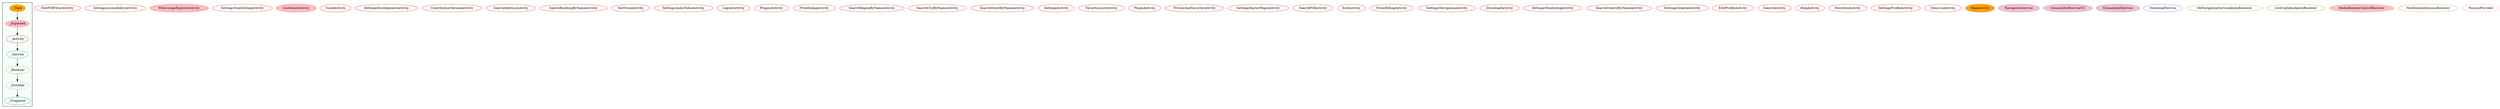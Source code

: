 digraph G {
subgraph cluster_legend{ 
bgcolor=mintcream;
_Activity[color = red];
_Service[color = royalblue];
_Provider[color = violet];
_Reciever[color = peru];
_Fragment[color = teal];
_Main[style=filled, fillcolor=orange, color = mintcream];
_Exported[style=filled, fillcolor=lightpink, color = mintcream];
_Main -> _Exported -> _Activity -> _Service -> _Reciever -> _Provider -> _Fragment; 
}
EditPOIFilterActivity[color = red];
SettingsAccessibilityActivity[color = red];
WikivoyageExploreActivity[style=filled, fillcolor=pink, color = red];
SettingsOsmEditingActivity[color = red];
GeoIntentActivity[style=filled, fillcolor=pink, color = red];
TrackActivity[color = red];
SettingsDevelopmentActivity[color = red];
ContributionVersionActivity[color = red];
SearchAddressActivity[color = red];
SearchBuildingByNameActivity[color = red];
TestVoiceActivity[color = red];
SettingsAudioVideoActivity[color = red];
LogcatActivity[color = red];
PluginsActivity[color = red];
PrintDialogActivity[color = red];
SearchRegionByNameActivity[color = red];
SearchCityByNameActivity[color = red];
SearchStreetByNameActivity[color = red];
SettingsActivity[color = red];
FavoritesListActivity[color = red];
PluginActivity[color = red];
PrivacyAndSecurityActivity[color = red];
SettingsRasterMapsActivity[color = red];
SearchPOIActivity[color = red];
ExitActivity[color = red];
ProxyBillingActivity[color = red];
SettingsNavigationActivity[color = red];
DownloadActivity[color = red];
SettingsMonitoringActivity[color = red];
SearchStreet2ByNameActivity[color = red];
SettingsGeneralActivity[color = red];
EditProfileActivity[color = red];
SearchActivity[color = red];
HelpActivity[color = red];
FavoritesActivity[color = red];
SettingsProfileActivity[color = red];
OsmLiveActivity[color = red];
MapActivity[style=filled, fillcolor=orange, color = red];
NavigationService[style=filled, fillcolor=pink, color = royalblue];
OsmandAidlServiceV2[style=filled, fillcolor=pink, color = royalblue];
OsmandAidlService[style=filled, fillcolor=pink, color = royalblue];
DownloadService[color = royalblue];
OnNavigationServiceAlarmReceiver[color = peru];
LiveUpdatesAlarmReceiver[color = peru];
MediaRemoteControlReceiver[style=filled, fillcolor=pink, color = peru];
NotificationDismissReceiver[color = peru];
PicassoProvider[color = violet];
}
